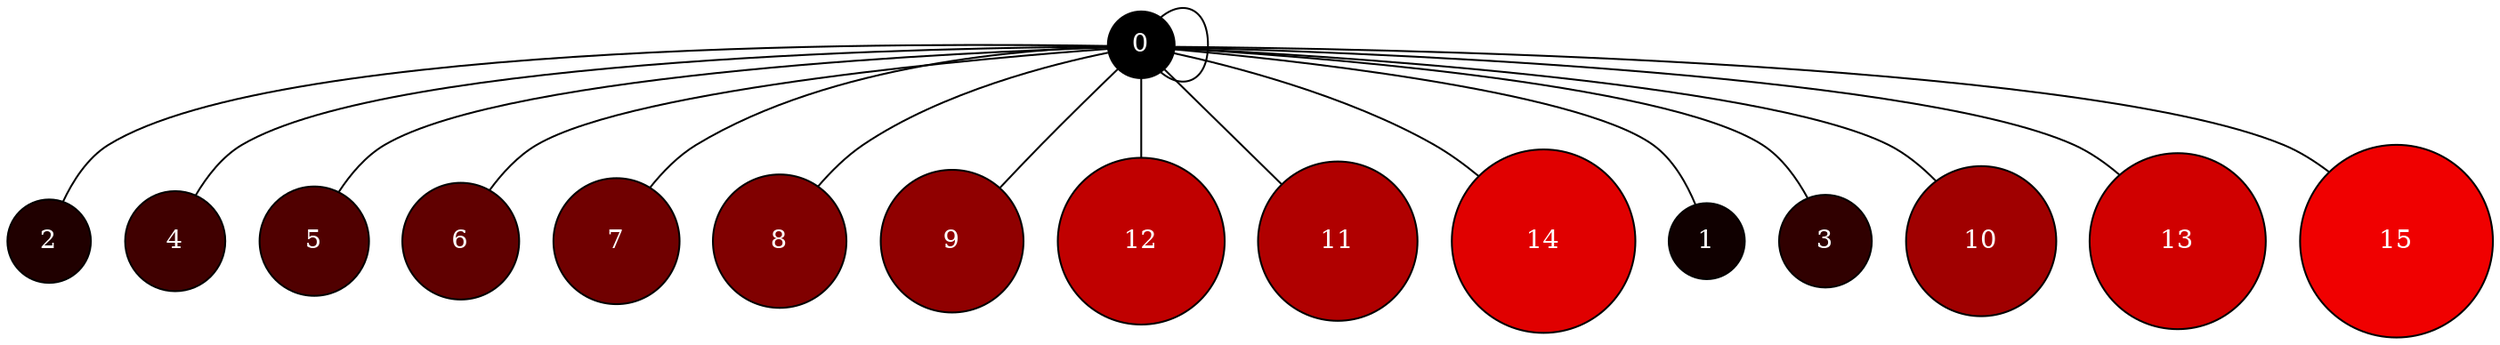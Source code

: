 strict graph  {
	node [fixedsize=true,
		fontcolor="#FFFFFF",
		shape=circle,
		style=filled
	];
	0	 [fillcolor="# 00000",
		height="0.5",
		width="0.5"];
	2	 [fillcolor="#200000",
		height="0.625",
		width="0.625"];
	0 -- 2;
	4	 [fillcolor="#400000",
		height="0.75",
		width="0.75"];
	0 -- 4;
	5	 [fillcolor="#500000",
		height="0.8125",
		width="0.8125"];
	0 -- 5;
	6	 [fillcolor="#600000",
		height="0.875",
		width="0.875"];
	0 -- 6;
	7	 [fillcolor="#700000",
		height="0.9375",
		width="0.9375"];
	0 -- 7;
	8	 [fillcolor="#800000",
		height="1.0",
		width="1.0"];
	0 -- 8;
	9	 [fillcolor="#900000",
		height="1.0625",
		width="1.0625"];
	0 -- 9;
	12	 [fillcolor="#c00000",
		height="1.25",
		width="1.25"];
	0 -- 12;
	11	 [fillcolor="#b00000",
		height="1.1875",
		width="1.1875"];
	0 -- 11;
	14	 [fillcolor="#e00000",
		height="1.375",
		width="1.375"];
	0 -- 14;
	0;
	0 -- 0;
	1	 [fillcolor="#100000",
		height="0.5625",
		width="0.5625"];
	0 -- 1;
	3	 [fillcolor="#300000",
		height="0.6875",
		width="0.6875"];
	0 -- 3;
	10	 [fillcolor="#a00000",
		height="1.125",
		width="1.125"];
	0 -- 10;
	13	 [fillcolor="#d00000",
		height="1.3125",
		width="1.3125"];
	0 -- 13;
	15	 [fillcolor="#f00000",
		height="1.4375",
		width="1.4375"];
	0 -- 15;
}
